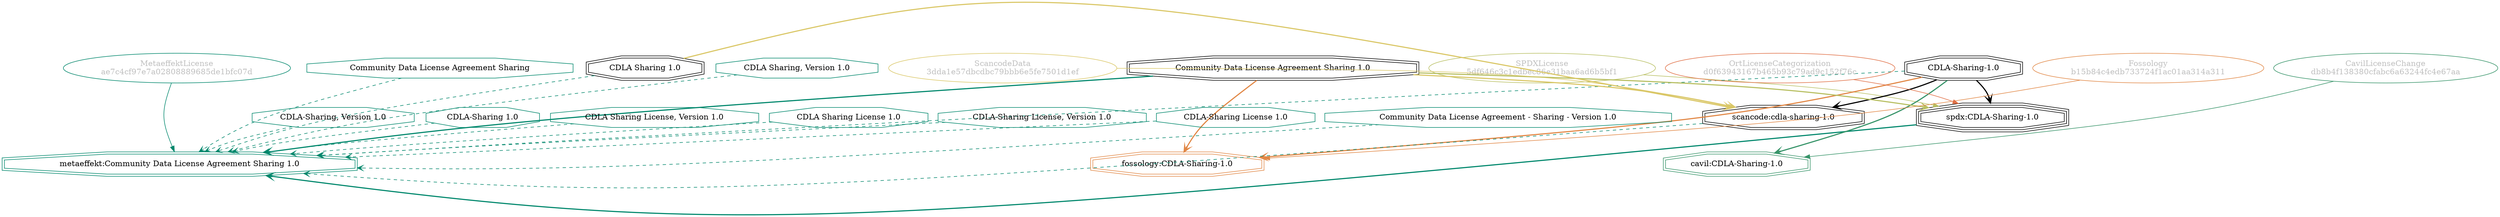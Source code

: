 strict digraph {
    node [shape=box];
    graph [splines=curved];
    1181 [label="SPDXLicense\n5df646c3c1edbec86e31baa6ad6b5bf1"
         ,fontcolor=gray
         ,color="#b8bf62"
         ,fillcolor="beige;1"
         ,shape=ellipse];
    1182 [label="spdx:CDLA-Sharing-1.0"
         ,shape=tripleoctagon];
    1183 [label="CDLA-Sharing-1.0"
         ,shape=doubleoctagon];
    1184 [label="Community Data License Agreement Sharing 1.0"
         ,shape=doubleoctagon];
    13630 [label="ScancodeData\n3dda1e57dbcdbc79bbb6e5fe7501d1ef"
          ,fontcolor=gray
          ,color="#dac767"
          ,fillcolor="beige;1"
          ,shape=ellipse];
    13631 [label="scancode:cdla-sharing-1.0"
          ,shape=doubleoctagon];
    13632 [label="CDLA Sharing 1.0"
          ,shape=doubleoctagon];
    27748 [label="Fossology\nb15b84c4edb733724f1ac01aa314a311"
          ,fontcolor=gray
          ,color="#e18745"
          ,fillcolor="beige;1"
          ,shape=ellipse];
    27749 [label="fossology:CDLA-Sharing-1.0"
          ,color="#e18745"
          ,shape=doubleoctagon];
    28619 [label="OrtLicenseCategorization\nd0f63943167b465b93c79ad9c152f76c"
          ,fontcolor=gray
          ,color="#e06f45"
          ,fillcolor="beige;1"
          ,shape=ellipse];
    36650 [label="CavilLicenseChange\ndb8b4f138380cfabc6a63244fc4e67aa"
          ,fontcolor=gray
          ,color="#379469"
          ,fillcolor="beige;1"
          ,shape=ellipse];
    36651 [label="cavil:CDLA-Sharing-1.0"
          ,color="#379469"
          ,shape=doubleoctagon];
    40501 [label="MetaeffektLicense\nae7c4cf97e7a02808889685de1bfc07d"
          ,fontcolor=gray
          ,color="#00876c"
          ,fillcolor="beige;1"
          ,shape=ellipse];
    40502 [label="metaeffekt:Community Data License Agreement Sharing 1.0"
          ,color="#00876c"
          ,shape=doubleoctagon];
    40503 [label="Community Data License Agreement Sharing"
          ,color="#00876c"
          ,shape=octagon];
    40504 [label="CDLA Sharing, Version 1.0"
          ,color="#00876c"
          ,shape=octagon];
    40505 [label="CDLA-Sharing, Version 1.0"
          ,color="#00876c"
          ,shape=octagon];
    40506 [label="CDLA-Sharing 1.0"
          ,color="#00876c"
          ,shape=octagon];
    40507 [label="CDLA Sharing License, Version 1.0"
          ,color="#00876c"
          ,shape=octagon];
    40508 [label="CDLA Sharing License 1.0"
          ,color="#00876c"
          ,shape=octagon];
    40509 [label="CDLA-Sharing License, Version 1.0"
          ,color="#00876c"
          ,shape=octagon];
    40510 [label="CDLA-Sharing License 1.0"
          ,color="#00876c"
          ,shape=octagon];
    40511 [label="Community Data License Agreement - Sharing - Version 1.0"
          ,color="#00876c"
          ,shape=octagon];
    1181 -> 1182 [weight=0.5
                 ,color="#b8bf62"];
    1182 -> 40502 [style=bold
                  ,arrowhead=vee
                  ,weight=0.7
                  ,color="#00876c"];
    1183 -> 1182 [style=bold
                 ,arrowhead=vee
                 ,weight=0.7];
    1183 -> 13631 [style=bold
                  ,arrowhead=vee
                  ,weight=0.7];
    1183 -> 27749 [style=bold
                  ,arrowhead=vee
                  ,weight=0.7
                  ,color="#e18745"];
    1183 -> 36651 [style=bold
                  ,arrowhead=vee
                  ,weight=0.7
                  ,color="#379469"];
    1183 -> 36651 [style=bold
                  ,arrowhead=vee
                  ,weight=0.7
                  ,color="#379469"];
    1183 -> 40502 [style=dashed
                  ,arrowhead=vee
                  ,weight=0.5
                  ,color="#00876c"];
    1184 -> 1182 [style=bold
                 ,arrowhead=vee
                 ,weight=0.7
                 ,color="#b8bf62"];
    1184 -> 13631 [style=bold
                  ,arrowhead=vee
                  ,weight=0.7
                  ,color="#dac767"];
    1184 -> 27749 [style=bold
                  ,arrowhead=vee
                  ,weight=0.7
                  ,color="#e18745"];
    1184 -> 40502 [style=bold
                  ,arrowhead=vee
                  ,weight=0.7
                  ,color="#00876c"];
    13630 -> 13631 [weight=0.5
                   ,color="#dac767"];
    13631 -> 40502 [style=dashed
                   ,arrowhead=vee
                   ,weight=0.5
                   ,color="#00876c"];
    13632 -> 13631 [style=bold
                   ,arrowhead=vee
                   ,weight=0.7
                   ,color="#dac767"];
    13632 -> 40502 [style=dashed
                   ,arrowhead=vee
                   ,weight=0.5
                   ,color="#00876c"];
    27748 -> 27749 [weight=0.5
                   ,color="#e18745"];
    28619 -> 1182 [weight=0.5
                  ,color="#e06f45"];
    36650 -> 36651 [weight=0.5
                   ,color="#379469"];
    40501 -> 40502 [weight=0.5
                   ,color="#00876c"];
    40503 -> 40502 [style=dashed
                   ,arrowhead=vee
                   ,weight=0.5
                   ,color="#00876c"];
    40504 -> 40502 [style=dashed
                   ,arrowhead=vee
                   ,weight=0.5
                   ,color="#00876c"];
    40505 -> 40502 [style=dashed
                   ,arrowhead=vee
                   ,weight=0.5
                   ,color="#00876c"];
    40506 -> 40502 [style=dashed
                   ,arrowhead=vee
                   ,weight=0.5
                   ,color="#00876c"];
    40507 -> 40502 [style=dashed
                   ,arrowhead=vee
                   ,weight=0.5
                   ,color="#00876c"];
    40508 -> 40502 [style=dashed
                   ,arrowhead=vee
                   ,weight=0.5
                   ,color="#00876c"];
    40509 -> 40502 [style=dashed
                   ,arrowhead=vee
                   ,weight=0.5
                   ,color="#00876c"];
    40510 -> 40502 [style=dashed
                   ,arrowhead=vee
                   ,weight=0.5
                   ,color="#00876c"];
    40511 -> 40502 [style=dashed
                   ,arrowhead=vee
                   ,weight=0.5
                   ,color="#00876c"];
}
